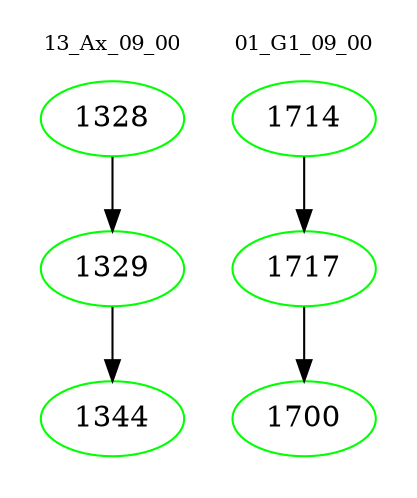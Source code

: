 digraph{
subgraph cluster_0 {
color = white
label = "13_Ax_09_00";
fontsize=10;
T0_1328 [label="1328", color="green"]
T0_1328 -> T0_1329 [color="black"]
T0_1329 [label="1329", color="green"]
T0_1329 -> T0_1344 [color="black"]
T0_1344 [label="1344", color="green"]
}
subgraph cluster_1 {
color = white
label = "01_G1_09_00";
fontsize=10;
T1_1714 [label="1714", color="green"]
T1_1714 -> T1_1717 [color="black"]
T1_1717 [label="1717", color="green"]
T1_1717 -> T1_1700 [color="black"]
T1_1700 [label="1700", color="green"]
}
}
